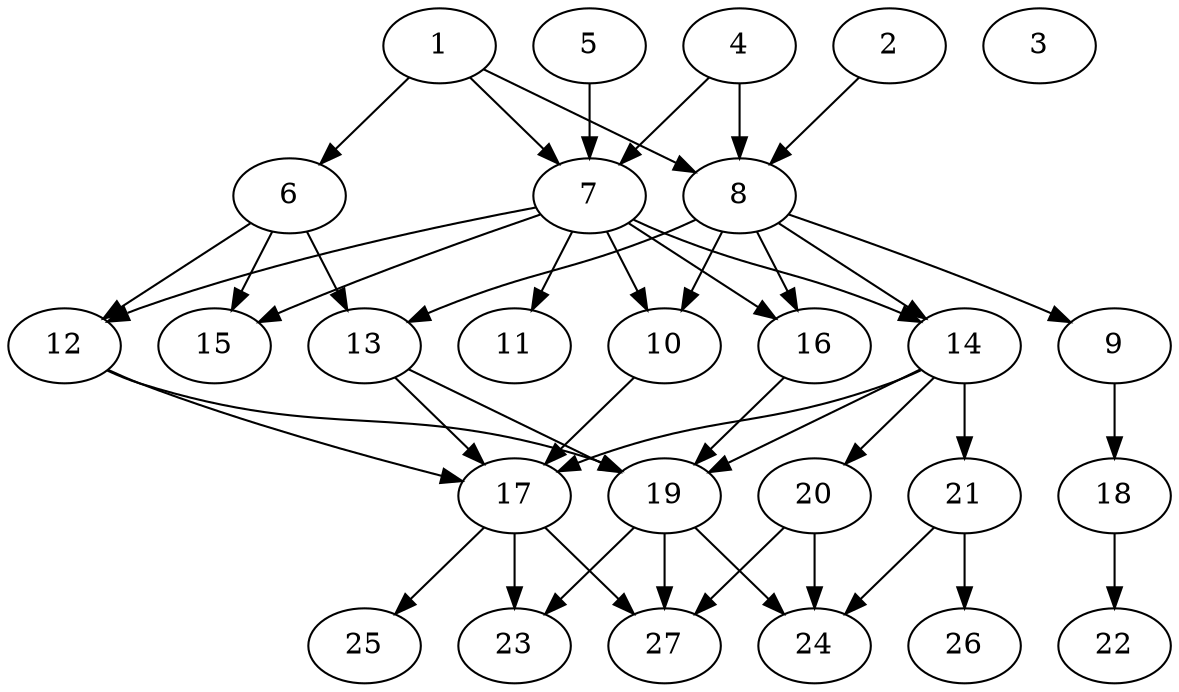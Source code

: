 // DAG (tier=2-normal, mode=data, n=27, ccr=0.431, fat=0.573, density=0.500, regular=0.600, jump=0.145, mindata=2097152, maxdata=16777216)
// DAG automatically generated by daggen at Sun Aug 24 16:33:34 2025
// /home/ermia/Project/Environments/daggen/bin/daggen --dot --ccr 0.431 --fat 0.573 --regular 0.600 --density 0.500 --jump 0.145 --mindata 2097152 --maxdata 16777216 -n 27 
digraph G {
  1 [size="17680454123563012", alpha="0.01", expect_size="8840227061781506"]
  1 -> 6 [size ="644603757723648"]
  1 -> 7 [size ="644603757723648"]
  1 -> 8 [size ="644603757723648"]
  2 [size="1039957492047141666816", alpha="0.06", expect_size="519978746023570833408"]
  2 -> 8 [size ="821171205439488"]
  3 [size="2155054957593683296256", alpha="0.20", expect_size="1077527478796841648128"]
  4 [size="4642620455544334336", alpha="0.19", expect_size="2321310227772167168"]
  4 -> 7 [size ="1590357275967488"]
  4 -> 8 [size ="1590357275967488"]
  5 [size="13873793541476684", alpha="0.19", expect_size="6936896770738342"]
  5 -> 7 [size ="268544205914112"]
  6 [size="119718636641936080", alpha="0.11", expect_size="59859318320968040"]
  6 -> 12 [size ="53864560590848"]
  6 -> 13 [size ="53864560590848"]
  6 -> 15 [size ="53864560590848"]
  7 [size="52299531780215904", alpha="0.14", expect_size="26149765890107952"]
  7 -> 10 [size ="1052830777475072"]
  7 -> 11 [size ="1052830777475072"]
  7 -> 12 [size ="1052830777475072"]
  7 -> 14 [size ="1052830777475072"]
  7 -> 15 [size ="1052830777475072"]
  7 -> 16 [size ="1052830777475072"]
  8 [size="35340431417769760", alpha="0.03", expect_size="17670215708884880"]
  8 -> 9 [size ="1166644390920192"]
  8 -> 10 [size ="1166644390920192"]
  8 -> 13 [size ="1166644390920192"]
  8 -> 14 [size ="1166644390920192"]
  8 -> 16 [size ="1166644390920192"]
  9 [size="974766320877628544", alpha="0.06", expect_size="487383160438814272"]
  9 -> 18 [size ="1358971138998272"]
  10 [size="109615115483576912", alpha="0.15", expect_size="54807557741788456"]
  10 -> 17 [size ="53017646727168"]
  11 [size="48671934912648984", alpha="0.12", expect_size="24335967456324492"]
  12 [size="14221041470229972", alpha="0.12", expect_size="7110520735114986"]
  12 -> 17 [size ="458863702704128"]
  12 -> 19 [size ="458863702704128"]
  13 [size="312853313558552960", alpha="0.04", expect_size="156426656779276480"]
  13 -> 17 [size ="191265505280000"]
  13 -> 19 [size ="191265505280000"]
  14 [size="15376673825352742", alpha="0.19", expect_size="7688336912676371"]
  14 -> 17 [size ="342417282695168"]
  14 -> 19 [size ="342417282695168"]
  14 -> 20 [size ="342417282695168"]
  14 -> 21 [size ="342417282695168"]
  15 [size="1147358797691611776", alpha="0.02", expect_size="573679398845805888"]
  16 [size="2390311927718996", alpha="0.17", expect_size="1195155963859498"]
  16 -> 19 [size ="122923171971072"]
  17 [size="558447736177158336", alpha="0.07", expect_size="279223868088579168"]
  17 -> 23 [size ="389488069050368"]
  17 -> 25 [size ="389488069050368"]
  17 -> 27 [size ="389488069050368"]
  18 [size="74818567459045376000", alpha="0.19", expect_size="37409283729522688000"]
  18 -> 22 [size ="142046186700800"]
  19 [size="10296652066710912", alpha="0.11", expect_size="5148326033355456"]
  19 -> 23 [size ="176886080602112"]
  19 -> 24 [size ="176886080602112"]
  19 -> 27 [size ="176886080602112"]
  20 [size="246747305149656448", alpha="0.10", expect_size="123373652574828224"]
  20 -> 24 [size ="349095285751808"]
  20 -> 27 [size ="349095285751808"]
  21 [size="1577020903277683802112", alpha="0.19", expect_size="788510451638841901056"]
  21 -> 24 [size ="1083881042214912"]
  21 -> 26 [size ="1083881042214912"]
  22 [size="546258562772461682688", alpha="0.16", expect_size="273129281386230841344"]
  23 [size="356618899647084288", alpha="0.07", expect_size="178309449823542144"]
  24 [size="2031906120379731542016", alpha="0.01", expect_size="1015953060189865771008"]
  25 [size="1106083993097131136", alpha="0.14", expect_size="553041996548565568"]
  26 [size="61274822017024000000", alpha="0.06", expect_size="30637411008512000000"]
  27 [size="654767970433630208000", alpha="0.15", expect_size="327383985216815104000"]
}